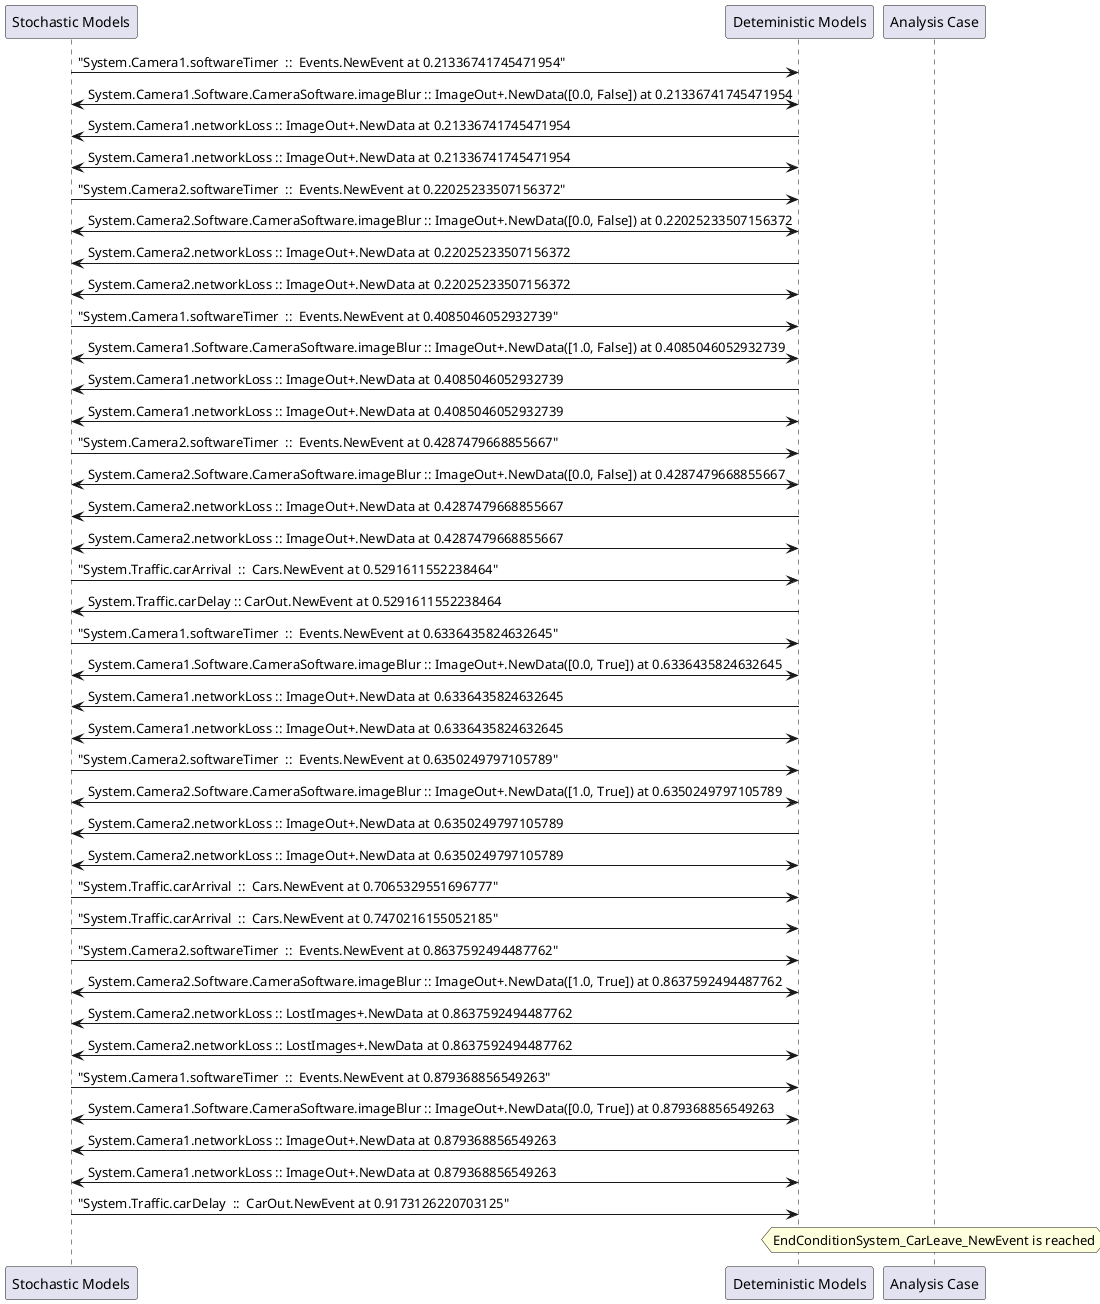 
	@startuml
	participant "Stochastic Models" as stochmodel
	participant "Deteministic Models" as detmodel
	participant "Analysis Case" as analysis
	{25307_stop} stochmodel -> detmodel : "System.Camera1.softwareTimer  ::  Events.NewEvent at 0.21336741745471954"
detmodel <-> stochmodel : System.Camera1.Software.CameraSoftware.imageBlur :: ImageOut+.NewData([0.0, False]) at 0.21336741745471954
detmodel -> stochmodel : System.Camera1.networkLoss :: ImageOut+.NewData at 0.21336741745471954
detmodel <-> stochmodel : System.Camera1.networkLoss :: ImageOut+.NewData at 0.21336741745471954
{25322_stop} stochmodel -> detmodel : "System.Camera2.softwareTimer  ::  Events.NewEvent at 0.22025233507156372"
detmodel <-> stochmodel : System.Camera2.Software.CameraSoftware.imageBlur :: ImageOut+.NewData([0.0, False]) at 0.22025233507156372
detmodel -> stochmodel : System.Camera2.networkLoss :: ImageOut+.NewData at 0.22025233507156372
detmodel <-> stochmodel : System.Camera2.networkLoss :: ImageOut+.NewData at 0.22025233507156372
{25308_stop} stochmodel -> detmodel : "System.Camera1.softwareTimer  ::  Events.NewEvent at 0.4085046052932739"
detmodel <-> stochmodel : System.Camera1.Software.CameraSoftware.imageBlur :: ImageOut+.NewData([1.0, False]) at 0.4085046052932739
detmodel -> stochmodel : System.Camera1.networkLoss :: ImageOut+.NewData at 0.4085046052932739
detmodel <-> stochmodel : System.Camera1.networkLoss :: ImageOut+.NewData at 0.4085046052932739
{25323_stop} stochmodel -> detmodel : "System.Camera2.softwareTimer  ::  Events.NewEvent at 0.4287479668855667"
detmodel <-> stochmodel : System.Camera2.Software.CameraSoftware.imageBlur :: ImageOut+.NewData([0.0, False]) at 0.4287479668855667
detmodel -> stochmodel : System.Camera2.networkLoss :: ImageOut+.NewData at 0.4287479668855667
detmodel <-> stochmodel : System.Camera2.networkLoss :: ImageOut+.NewData at 0.4287479668855667
{25338_stop} stochmodel -> detmodel : "System.Traffic.carArrival  ::  Cars.NewEvent at 0.5291611552238464"
{25346_start} detmodel -> stochmodel : System.Traffic.carDelay :: CarOut.NewEvent at 0.5291611552238464
{25309_stop} stochmodel -> detmodel : "System.Camera1.softwareTimer  ::  Events.NewEvent at 0.6336435824632645"
detmodel <-> stochmodel : System.Camera1.Software.CameraSoftware.imageBlur :: ImageOut+.NewData([0.0, True]) at 0.6336435824632645
detmodel -> stochmodel : System.Camera1.networkLoss :: ImageOut+.NewData at 0.6336435824632645
detmodel <-> stochmodel : System.Camera1.networkLoss :: ImageOut+.NewData at 0.6336435824632645
{25324_stop} stochmodel -> detmodel : "System.Camera2.softwareTimer  ::  Events.NewEvent at 0.6350249797105789"
detmodel <-> stochmodel : System.Camera2.Software.CameraSoftware.imageBlur :: ImageOut+.NewData([1.0, True]) at 0.6350249797105789
detmodel -> stochmodel : System.Camera2.networkLoss :: ImageOut+.NewData at 0.6350249797105789
detmodel <-> stochmodel : System.Camera2.networkLoss :: ImageOut+.NewData at 0.6350249797105789
{25339_stop} stochmodel -> detmodel : "System.Traffic.carArrival  ::  Cars.NewEvent at 0.7065329551696777"
{25340_stop} stochmodel -> detmodel : "System.Traffic.carArrival  ::  Cars.NewEvent at 0.7470216155052185"
{25325_stop} stochmodel -> detmodel : "System.Camera2.softwareTimer  ::  Events.NewEvent at 0.8637592494487762"
detmodel <-> stochmodel : System.Camera2.Software.CameraSoftware.imageBlur :: ImageOut+.NewData([1.0, True]) at 0.8637592494487762
detmodel -> stochmodel : System.Camera2.networkLoss :: LostImages+.NewData at 0.8637592494487762
detmodel <-> stochmodel : System.Camera2.networkLoss :: LostImages+.NewData at 0.8637592494487762
{25310_stop} stochmodel -> detmodel : "System.Camera1.softwareTimer  ::  Events.NewEvent at 0.879368856549263"
detmodel <-> stochmodel : System.Camera1.Software.CameraSoftware.imageBlur :: ImageOut+.NewData([0.0, True]) at 0.879368856549263
detmodel -> stochmodel : System.Camera1.networkLoss :: ImageOut+.NewData at 0.879368856549263
detmodel <-> stochmodel : System.Camera1.networkLoss :: ImageOut+.NewData at 0.879368856549263
{25346_stop} stochmodel -> detmodel : "System.Traffic.carDelay  ::  CarOut.NewEvent at 0.9173126220703125"
{25346_start} <-> {25346_stop} : delay
hnote over analysis 
EndConditionSystem_CarLeave_NewEvent is reached
endnote
@enduml